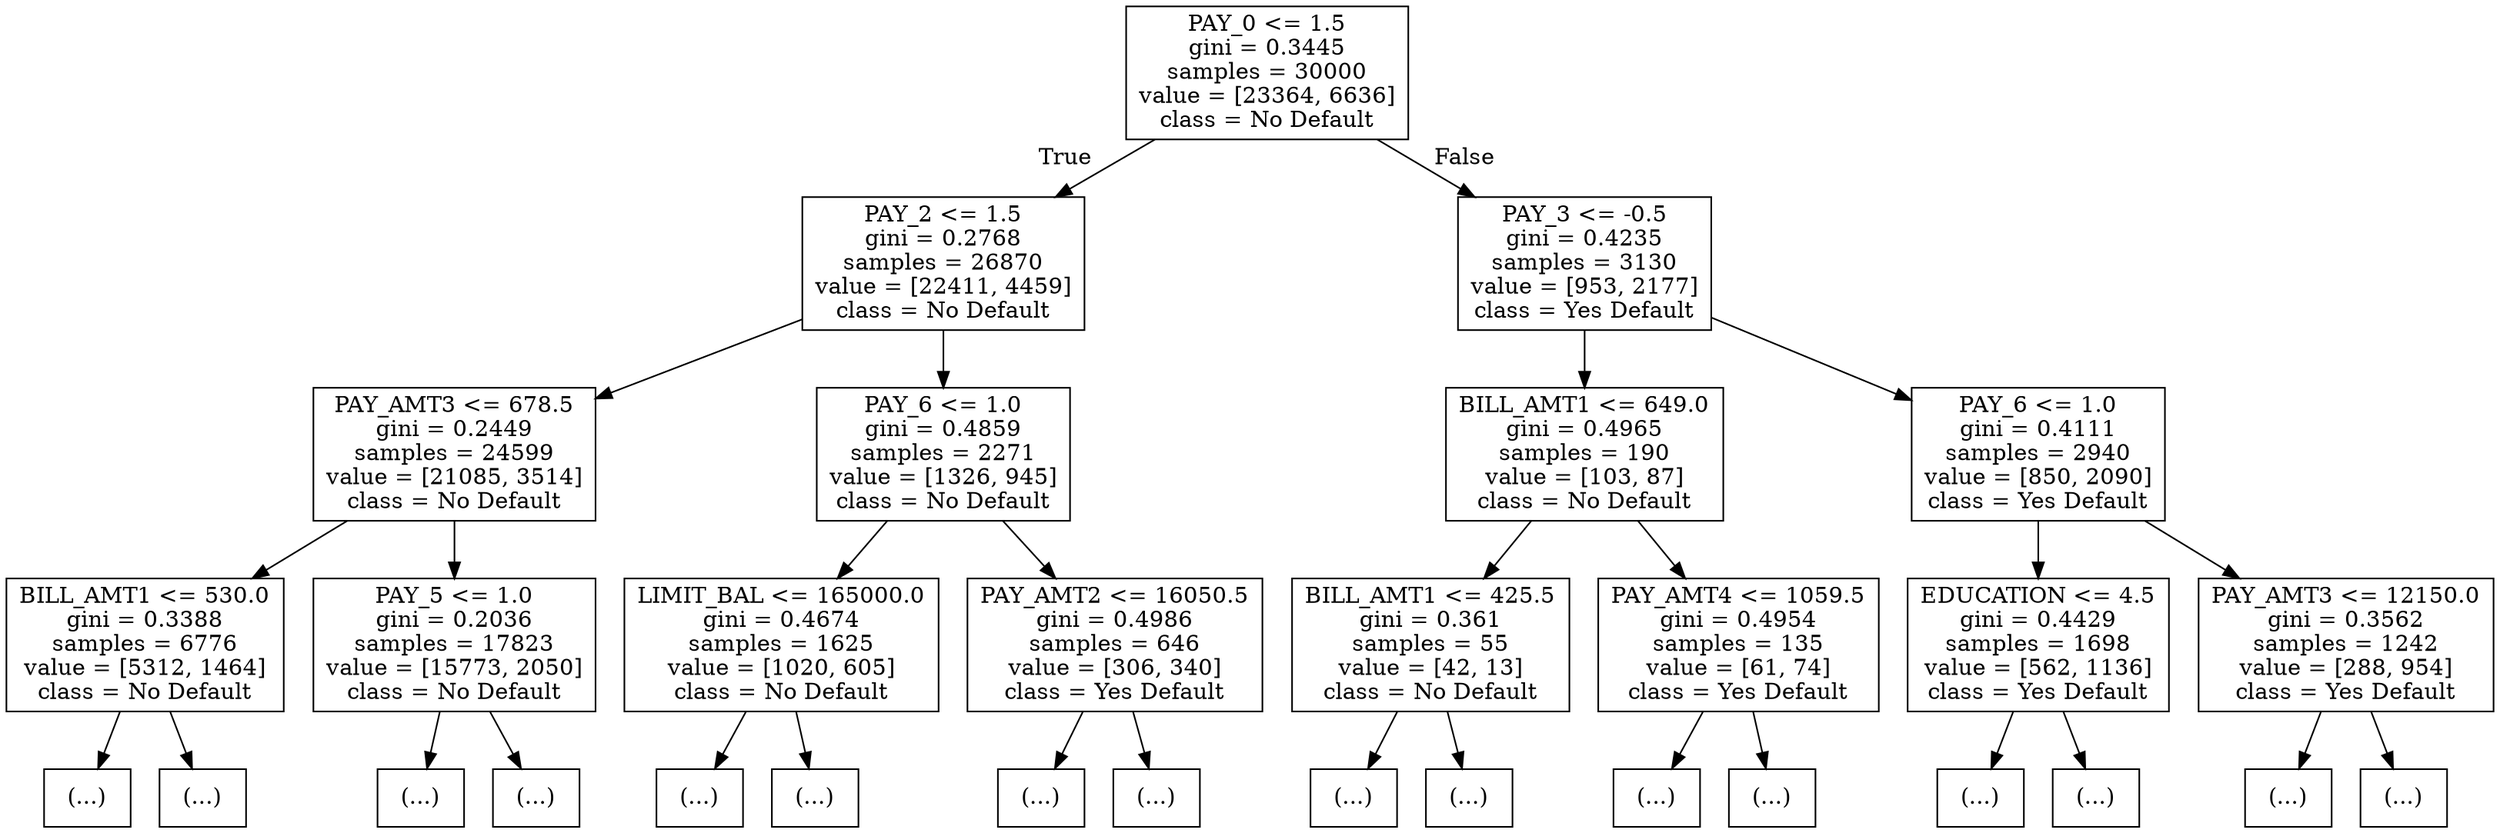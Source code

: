 digraph Tree {
node [shape=box] ;
0 [label="PAY_0 <= 1.5\ngini = 0.3445\nsamples = 30000\nvalue = [23364, 6636]\nclass = No Default"] ;
1 [label="PAY_2 <= 1.5\ngini = 0.2768\nsamples = 26870\nvalue = [22411, 4459]\nclass = No Default"] ;
0 -> 1 [labeldistance=2.5, labelangle=45, headlabel="True"] ;
2 [label="PAY_AMT3 <= 678.5\ngini = 0.2449\nsamples = 24599\nvalue = [21085, 3514]\nclass = No Default"] ;
1 -> 2 ;
3 [label="BILL_AMT1 <= 530.0\ngini = 0.3388\nsamples = 6776\nvalue = [5312, 1464]\nclass = No Default"] ;
2 -> 3 ;
4 [label="(...)"] ;
3 -> 4 ;
1489 [label="(...)"] ;
3 -> 1489 ;
2860 [label="PAY_5 <= 1.0\ngini = 0.2036\nsamples = 17823\nvalue = [15773, 2050]\nclass = No Default"] ;
2 -> 2860 ;
2861 [label="(...)"] ;
2860 -> 2861 ;
6888 [label="(...)"] ;
2860 -> 6888 ;
7169 [label="PAY_6 <= 1.0\ngini = 0.4859\nsamples = 2271\nvalue = [1326, 945]\nclass = No Default"] ;
1 -> 7169 ;
7170 [label="LIMIT_BAL <= 165000.0\ngini = 0.4674\nsamples = 1625\nvalue = [1020, 605]\nclass = No Default"] ;
7169 -> 7170 ;
7171 [label="(...)"] ;
7170 -> 7171 ;
7732 [label="(...)"] ;
7170 -> 7732 ;
7895 [label="PAY_AMT2 <= 16050.5\ngini = 0.4986\nsamples = 646\nvalue = [306, 340]\nclass = Yes Default"] ;
7169 -> 7895 ;
7896 [label="(...)"] ;
7895 -> 7896 ;
8205 [label="(...)"] ;
7895 -> 8205 ;
8208 [label="PAY_3 <= -0.5\ngini = 0.4235\nsamples = 3130\nvalue = [953, 2177]\nclass = Yes Default"] ;
0 -> 8208 [labeldistance=2.5, labelangle=-45, headlabel="False"] ;
8209 [label="BILL_AMT1 <= 649.0\ngini = 0.4965\nsamples = 190\nvalue = [103, 87]\nclass = No Default"] ;
8208 -> 8209 ;
8210 [label="BILL_AMT1 <= 425.5\ngini = 0.361\nsamples = 55\nvalue = [42, 13]\nclass = No Default"] ;
8209 -> 8210 ;
8211 [label="(...)"] ;
8210 -> 8211 ;
8230 [label="(...)"] ;
8210 -> 8230 ;
8231 [label="PAY_AMT4 <= 1059.5\ngini = 0.4954\nsamples = 135\nvalue = [61, 74]\nclass = Yes Default"] ;
8209 -> 8231 ;
8232 [label="(...)"] ;
8231 -> 8232 ;
8279 [label="(...)"] ;
8231 -> 8279 ;
8296 [label="PAY_6 <= 1.0\ngini = 0.4111\nsamples = 2940\nvalue = [850, 2090]\nclass = Yes Default"] ;
8208 -> 8296 ;
8297 [label="EDUCATION <= 4.5\ngini = 0.4429\nsamples = 1698\nvalue = [562, 1136]\nclass = Yes Default"] ;
8296 -> 8297 ;
8298 [label="(...)"] ;
8297 -> 8298 ;
8975 [label="(...)"] ;
8297 -> 8975 ;
8986 [label="PAY_AMT3 <= 12150.0\ngini = 0.3562\nsamples = 1242\nvalue = [288, 954]\nclass = Yes Default"] ;
8296 -> 8986 ;
8987 [label="(...)"] ;
8986 -> 8987 ;
9434 [label="(...)"] ;
8986 -> 9434 ;
}